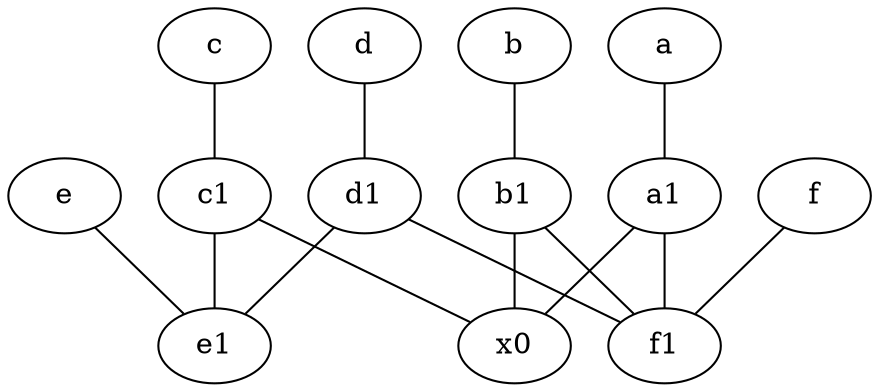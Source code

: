 graph {
	d1 [pos="3,5!"]
	e [pos="7,9!"]
	a [pos="8,2!"]
	c1 [pos="4.5,3!"]
	e1 [pos="7,7!"]
	f1 [pos="3,8!"]
	b [pos="10,4!"]
	d [pos="2,5!"]
	f [pos="3,9!"]
	b1 [pos="9,4!"]
	a1 [pos="8,3!"]
	x0
	c [pos="4.5,2!"]
	f -- f1
	c -- c1
	e -- e1
	c1 -- e1
	a -- a1
	d -- d1
	a1 -- f1
	b1 -- x0
	d1 -- f1
	d1 -- e1
	b -- b1
	a1 -- x0
	b1 -- f1
	c1 -- x0
}
